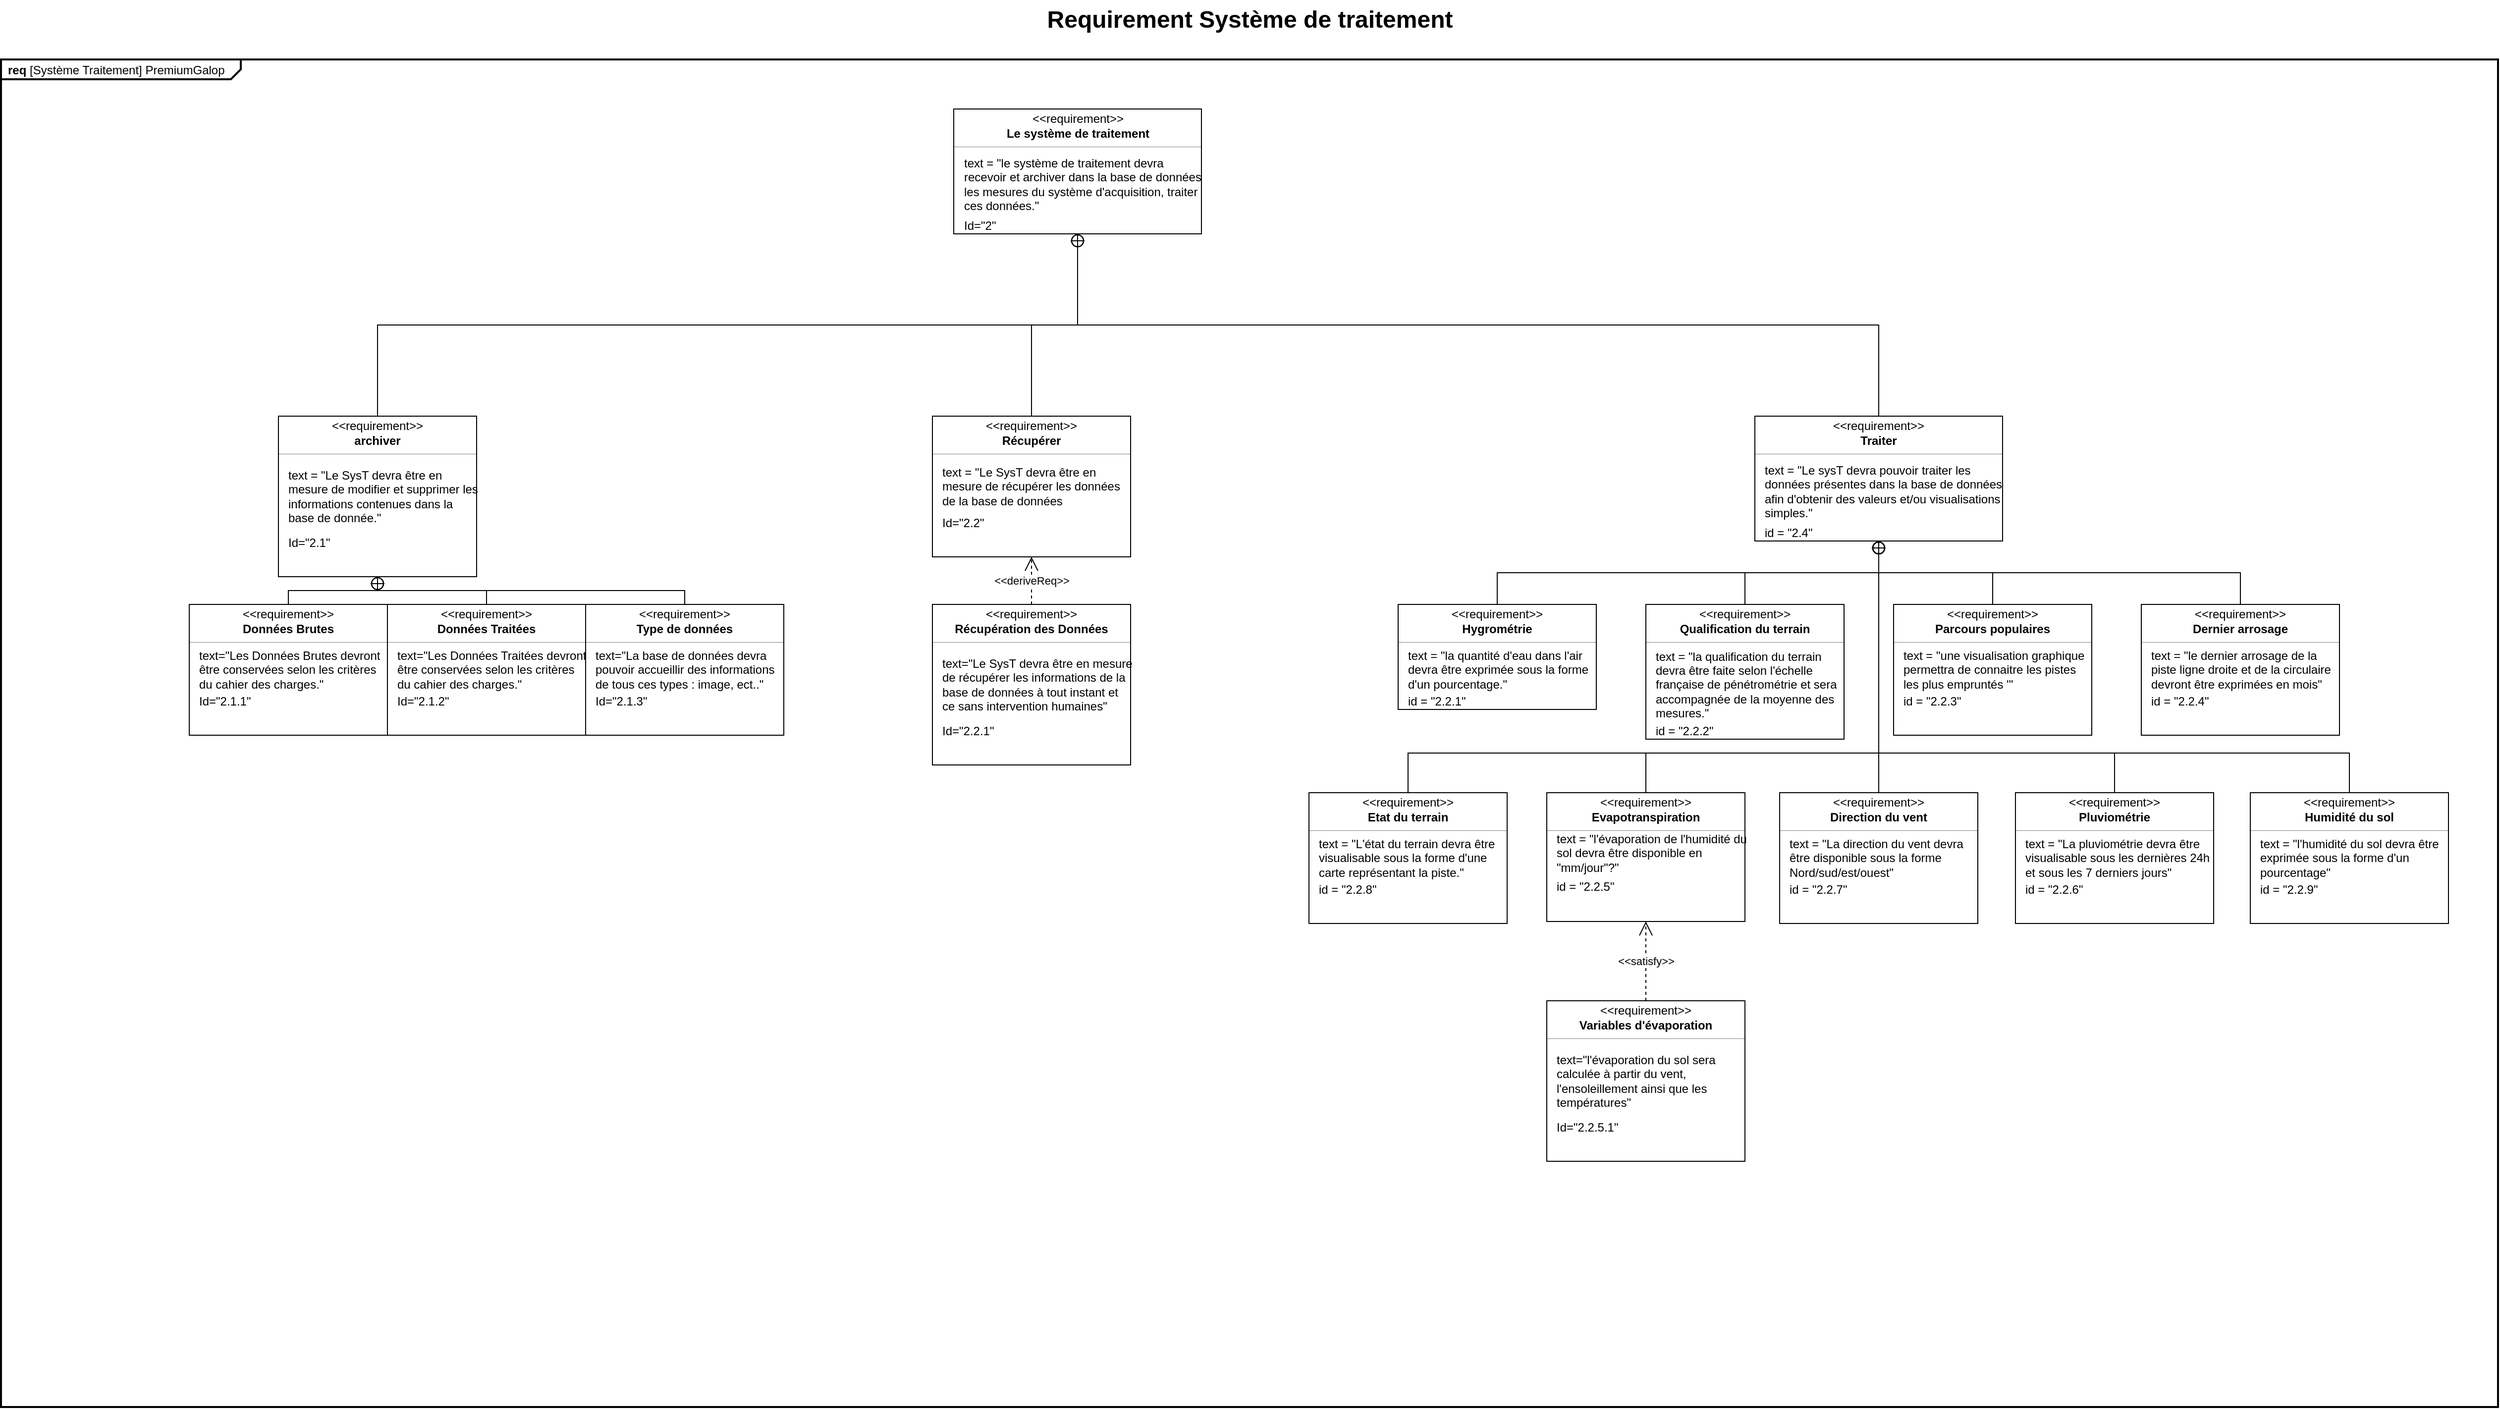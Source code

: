 <mxfile version="26.0.10">
  <diagram name="Page-1" id="929967ad-93f9-6ef4-fab6-5d389245f69c">
    <mxGraphModel dx="4693.5" dy="1323" grid="1" gridSize="10" guides="1" tooltips="1" connect="1" arrows="1" fold="1" page="1" pageScale="1.5" pageWidth="1169" pageHeight="826" background="none" math="0" shadow="0">
      <root>
        <mxCell id="0" style=";html=1;" />
        <mxCell id="1" style=";html=1;" parent="0" />
        <mxCell id="1672d66443f91eb5-23" value="Requirement Système de traitement" style="text;strokeColor=none;fillColor=none;html=1;fontSize=24;fontStyle=1;verticalAlign=middle;align=center;" parent="1" vertex="1">
          <mxGeometry x="295" y="30" width="1510" height="40" as="geometry" />
        </mxCell>
        <mxCell id="8Gsik2gFyO7fR51Xn3zr-1" value="&lt;p style=&quot;margin:0px;margin-top:4px;margin-left:7px;text-align:left;&quot;&gt;&lt;b style=&quot;text-wrap-mode: wrap;&quot;&gt;req&lt;/b&gt;&lt;span style=&quot;text-wrap-mode: wrap;&quot;&gt;&amp;nbsp;[Système Traitement] PremiumGalop&lt;/span&gt;&lt;/p&gt;" style="html=1;shape=mxgraph.sysml.package;overflow=fill;labelX=242.36;strokeWidth=2;align=center;" parent="1" vertex="1">
          <mxGeometry x="-210" y="90" width="2520" height="1360" as="geometry" />
        </mxCell>
        <mxCell id="8Gsik2gFyO7fR51Xn3zr-5" value="" style="fontStyle=1;align=center;verticalAlign=middle;childLayout=stackLayout;horizontal=1;horizontalStack=0;resizeParent=1;resizeParentMax=0;resizeLast=0;marginBottom=0;" parent="1" vertex="1">
          <mxGeometry x="751.5" y="140" width="250" height="126" as="geometry" />
        </mxCell>
        <mxCell id="8Gsik2gFyO7fR51Xn3zr-6" value="&amp;lt;&amp;lt;requirement&amp;gt;&amp;gt;" style="html=1;align=center;spacing=0;verticalAlign=middle;strokeColor=none;fillColor=none;whiteSpace=wrap;spacingTop=3;" parent="8Gsik2gFyO7fR51Xn3zr-5" vertex="1">
          <mxGeometry width="250" height="16" as="geometry" />
        </mxCell>
        <mxCell id="8Gsik2gFyO7fR51Xn3zr-7" value="Le système de traitement" style="html=1;align=center;spacing=0;verticalAlign=middle;strokeColor=none;fillColor=none;whiteSpace=wrap;fontStyle=1" parent="8Gsik2gFyO7fR51Xn3zr-5" vertex="1">
          <mxGeometry y="16" width="250" height="18" as="geometry" />
        </mxCell>
        <mxCell id="8Gsik2gFyO7fR51Xn3zr-8" value="" style="line;strokeWidth=0.25;fillColor=none;align=left;verticalAlign=middle;spacingTop=-1;spacingLeft=3;spacingRight=3;rotatable=0;labelPosition=right;points=[];portConstraint=eastwest;" parent="8Gsik2gFyO7fR51Xn3zr-5" vertex="1">
          <mxGeometry y="34" width="250" height="8" as="geometry" />
        </mxCell>
        <mxCell id="8Gsik2gFyO7fR51Xn3zr-9" value="&lt;span style=&quot;text-align: justify;&quot;&gt;text = &quot;le système de traitement devra recevoir et archiver dans la base de données les mesures du système d&#39;acquisition, traiter ces données.&quot;&lt;/span&gt;" style="html=1;align=left;spacing=0;verticalAlign=middle;strokeColor=none;fillColor=none;whiteSpace=wrap;spacingLeft=10;" parent="8Gsik2gFyO7fR51Xn3zr-5" vertex="1">
          <mxGeometry y="42" width="250" height="68" as="geometry" />
        </mxCell>
        <mxCell id="8Gsik2gFyO7fR51Xn3zr-10" value="Id=&quot;2&quot;" style="html=1;align=left;spacing=0;verticalAlign=middle;strokeColor=none;fillColor=none;whiteSpace=wrap;spacingLeft=10;" parent="8Gsik2gFyO7fR51Xn3zr-5" vertex="1">
          <mxGeometry y="110" width="250" height="16" as="geometry" />
        </mxCell>
        <mxCell id="8Gsik2gFyO7fR51Xn3zr-12" value="" style="fontStyle=1;align=center;verticalAlign=middle;childLayout=stackLayout;horizontal=1;horizontalStack=0;resizeParent=1;resizeParentMax=0;resizeLast=0;marginBottom=0;" parent="1" vertex="1">
          <mxGeometry x="1560" y="450" width="250" height="126" as="geometry" />
        </mxCell>
        <mxCell id="8Gsik2gFyO7fR51Xn3zr-13" value="&amp;lt;&amp;lt;requirement&amp;gt;&amp;gt;" style="html=1;align=center;spacing=0;verticalAlign=middle;strokeColor=none;fillColor=none;whiteSpace=wrap;spacingTop=3;" parent="8Gsik2gFyO7fR51Xn3zr-12" vertex="1">
          <mxGeometry width="250" height="16" as="geometry" />
        </mxCell>
        <mxCell id="8Gsik2gFyO7fR51Xn3zr-14" value="Traiter" style="html=1;align=center;spacing=0;verticalAlign=middle;strokeColor=none;fillColor=none;whiteSpace=wrap;fontStyle=1" parent="8Gsik2gFyO7fR51Xn3zr-12" vertex="1">
          <mxGeometry y="16" width="250" height="18" as="geometry" />
        </mxCell>
        <mxCell id="8Gsik2gFyO7fR51Xn3zr-15" value="" style="line;strokeWidth=0.25;fillColor=none;align=left;verticalAlign=middle;spacingTop=-1;spacingLeft=3;spacingRight=3;rotatable=0;labelPosition=right;points=[];portConstraint=eastwest;" parent="8Gsik2gFyO7fR51Xn3zr-12" vertex="1">
          <mxGeometry y="34" width="250" height="8" as="geometry" />
        </mxCell>
        <mxCell id="8Gsik2gFyO7fR51Xn3zr-16" value="&lt;span style=&quot;text-align: justify;&quot;&gt;text = &quot;Le sysT devra pouvoir traiter les données présentes dans la base de données afin d&#39;obtenir des valeurs et/ou visualisations simples.&quot;&lt;/span&gt;" style="html=1;align=left;spacing=0;verticalAlign=middle;strokeColor=none;fillColor=none;whiteSpace=wrap;spacingLeft=10;" parent="8Gsik2gFyO7fR51Xn3zr-12" vertex="1">
          <mxGeometry y="42" width="250" height="68" as="geometry" />
        </mxCell>
        <mxCell id="8Gsik2gFyO7fR51Xn3zr-17" value="id = &quot;2.4&quot;" style="html=1;align=left;spacing=0;verticalAlign=middle;strokeColor=none;fillColor=none;whiteSpace=wrap;spacingLeft=10;" parent="8Gsik2gFyO7fR51Xn3zr-12" vertex="1">
          <mxGeometry y="110" width="250" height="16" as="geometry" />
        </mxCell>
        <mxCell id="8Gsik2gFyO7fR51Xn3zr-24" value="" style="fontStyle=1;align=center;verticalAlign=middle;childLayout=stackLayout;horizontal=1;horizontalStack=0;resizeParent=1;resizeParentMax=0;resizeLast=0;marginBottom=0;" parent="1" vertex="1">
          <mxGeometry x="1200" y="640" width="200" height="106" as="geometry" />
        </mxCell>
        <mxCell id="8Gsik2gFyO7fR51Xn3zr-25" value="&amp;lt;&amp;lt;requirement&amp;gt;&amp;gt;" style="html=1;align=center;spacing=0;verticalAlign=middle;strokeColor=none;fillColor=none;whiteSpace=wrap;spacingTop=3;" parent="8Gsik2gFyO7fR51Xn3zr-24" vertex="1">
          <mxGeometry width="200" height="16" as="geometry" />
        </mxCell>
        <mxCell id="8Gsik2gFyO7fR51Xn3zr-26" value="Hygrométrie" style="html=1;align=center;spacing=0;verticalAlign=middle;strokeColor=none;fillColor=none;whiteSpace=wrap;fontStyle=1" parent="8Gsik2gFyO7fR51Xn3zr-24" vertex="1">
          <mxGeometry y="16" width="200" height="18" as="geometry" />
        </mxCell>
        <mxCell id="8Gsik2gFyO7fR51Xn3zr-27" value="" style="line;strokeWidth=0.25;fillColor=none;align=left;verticalAlign=middle;spacingTop=-1;spacingLeft=3;spacingRight=3;rotatable=0;labelPosition=right;points=[];portConstraint=eastwest;" parent="8Gsik2gFyO7fR51Xn3zr-24" vertex="1">
          <mxGeometry y="34" width="200" height="8" as="geometry" />
        </mxCell>
        <mxCell id="8Gsik2gFyO7fR51Xn3zr-28" value="&lt;span style=&quot;text-align: justify;&quot;&gt;text = &quot;la quantité d&#39;eau dans l&#39;air devra être exprimée sous la forme d&#39;un pourcentage.&quot;&lt;/span&gt;" style="html=1;align=left;spacing=0;verticalAlign=middle;strokeColor=none;fillColor=none;whiteSpace=wrap;spacingLeft=10;" parent="8Gsik2gFyO7fR51Xn3zr-24" vertex="1">
          <mxGeometry y="42" width="200" height="48" as="geometry" />
        </mxCell>
        <mxCell id="8Gsik2gFyO7fR51Xn3zr-29" value="id = &quot;2.2.1&quot;" style="html=1;align=left;spacing=0;verticalAlign=middle;strokeColor=none;fillColor=none;whiteSpace=wrap;spacingLeft=10;" parent="8Gsik2gFyO7fR51Xn3zr-24" vertex="1">
          <mxGeometry y="90" width="200" height="16" as="geometry" />
        </mxCell>
        <mxCell id="8Gsik2gFyO7fR51Xn3zr-31" value="" style="fontStyle=1;align=center;verticalAlign=middle;childLayout=stackLayout;horizontal=1;horizontalStack=0;resizeParent=1;resizeParentMax=0;resizeLast=0;marginBottom=0;" parent="1" vertex="1">
          <mxGeometry x="1450" y="640" width="200" height="136" as="geometry" />
        </mxCell>
        <mxCell id="8Gsik2gFyO7fR51Xn3zr-32" value="&amp;lt;&amp;lt;requirement&amp;gt;&amp;gt;" style="html=1;align=center;spacing=0;verticalAlign=middle;strokeColor=none;fillColor=none;whiteSpace=wrap;spacingTop=3;" parent="8Gsik2gFyO7fR51Xn3zr-31" vertex="1">
          <mxGeometry width="200" height="16" as="geometry" />
        </mxCell>
        <mxCell id="8Gsik2gFyO7fR51Xn3zr-33" value="Qualification du terrain" style="html=1;align=center;spacing=0;verticalAlign=middle;strokeColor=none;fillColor=none;whiteSpace=wrap;fontStyle=1" parent="8Gsik2gFyO7fR51Xn3zr-31" vertex="1">
          <mxGeometry y="16" width="200" height="18" as="geometry" />
        </mxCell>
        <mxCell id="8Gsik2gFyO7fR51Xn3zr-34" value="" style="line;strokeWidth=0.25;fillColor=none;align=left;verticalAlign=middle;spacingTop=-1;spacingLeft=3;spacingRight=3;rotatable=0;labelPosition=right;points=[];portConstraint=eastwest;" parent="8Gsik2gFyO7fR51Xn3zr-31" vertex="1">
          <mxGeometry y="34" width="200" height="8" as="geometry" />
        </mxCell>
        <mxCell id="8Gsik2gFyO7fR51Xn3zr-35" value="&lt;span style=&quot;color: light-dark(rgb(0, 0, 0), rgb(255, 255, 255)); text-align: justify; background-color: transparent;&quot;&gt;text = &quot;la qualification du terrain devra être f&lt;/span&gt;&lt;span style=&quot;color: light-dark(rgb(0, 0, 0), rgb(255, 255, 255)); text-align: justify; background-color: transparent;&quot;&gt;aite selon l&#39;échelle française de pénétrométrie et sera accompagnée de la moyenne des mesures.&quot;&lt;/span&gt;" style="html=1;align=left;spacing=0;verticalAlign=middle;strokeColor=none;fillColor=none;whiteSpace=wrap;spacingLeft=10;" parent="8Gsik2gFyO7fR51Xn3zr-31" vertex="1">
          <mxGeometry y="42" width="200" height="78" as="geometry" />
        </mxCell>
        <mxCell id="8Gsik2gFyO7fR51Xn3zr-36" value="id = &quot;2.2.2&quot;" style="html=1;align=left;spacing=0;verticalAlign=middle;strokeColor=none;fillColor=none;whiteSpace=wrap;spacingLeft=10;" parent="8Gsik2gFyO7fR51Xn3zr-31" vertex="1">
          <mxGeometry y="120" width="200" height="16" as="geometry" />
        </mxCell>
        <mxCell id="8Gsik2gFyO7fR51Xn3zr-38" value="" style="fontStyle=1;align=center;verticalAlign=middle;childLayout=stackLayout;horizontal=1;horizontalStack=0;resizeParent=1;resizeParentMax=0;resizeLast=0;marginBottom=0;" parent="1" vertex="1">
          <mxGeometry x="1700" y="640" width="200" height="132" as="geometry" />
        </mxCell>
        <mxCell id="8Gsik2gFyO7fR51Xn3zr-39" value="&amp;lt;&amp;lt;requirement&amp;gt;&amp;gt;" style="html=1;align=center;spacing=0;verticalAlign=middle;strokeColor=none;fillColor=none;whiteSpace=wrap;spacingTop=3;" parent="8Gsik2gFyO7fR51Xn3zr-38" vertex="1">
          <mxGeometry width="200" height="16" as="geometry" />
        </mxCell>
        <mxCell id="8Gsik2gFyO7fR51Xn3zr-40" value="Parcours populaires" style="html=1;align=center;spacing=0;verticalAlign=middle;strokeColor=none;fillColor=none;whiteSpace=wrap;fontStyle=1" parent="8Gsik2gFyO7fR51Xn3zr-38" vertex="1">
          <mxGeometry y="16" width="200" height="18" as="geometry" />
        </mxCell>
        <mxCell id="8Gsik2gFyO7fR51Xn3zr-41" value="" style="line;strokeWidth=0.25;fillColor=none;align=left;verticalAlign=middle;spacingTop=-1;spacingLeft=3;spacingRight=3;rotatable=0;labelPosition=right;points=[];portConstraint=eastwest;" parent="8Gsik2gFyO7fR51Xn3zr-38" vertex="1">
          <mxGeometry y="34" width="200" height="8" as="geometry" />
        </mxCell>
        <mxCell id="8Gsik2gFyO7fR51Xn3zr-42" value="&lt;span style=&quot;text-align: justify;&quot;&gt;text = &quot;une visualisation graphique permettra de connaitre les pistes les plus empruntés &#39;&quot;&lt;/span&gt;" style="html=1;align=left;spacing=0;verticalAlign=middle;strokeColor=none;fillColor=none;whiteSpace=wrap;spacingLeft=10;" parent="8Gsik2gFyO7fR51Xn3zr-38" vertex="1">
          <mxGeometry y="42" width="200" height="48" as="geometry" />
        </mxCell>
        <mxCell id="8Gsik2gFyO7fR51Xn3zr-43" value="id = &quot;2.2.3&quot;" style="html=1;align=left;spacing=0;verticalAlign=middle;strokeColor=none;fillColor=none;whiteSpace=wrap;spacingLeft=10;" parent="8Gsik2gFyO7fR51Xn3zr-38" vertex="1">
          <mxGeometry y="90" width="200" height="16" as="geometry" />
        </mxCell>
        <mxCell id="8Gsik2gFyO7fR51Xn3zr-44" value="" style="html=1;align=center;spacing=0;verticalAlign=middle;strokeColor=none;fillColor=none;whiteSpace=wrap;" parent="8Gsik2gFyO7fR51Xn3zr-38" vertex="1">
          <mxGeometry y="106" width="200" height="26" as="geometry" />
        </mxCell>
        <mxCell id="8Gsik2gFyO7fR51Xn3zr-46" value="" style="fontStyle=1;align=center;verticalAlign=middle;childLayout=stackLayout;horizontal=1;horizontalStack=0;resizeParent=1;resizeParentMax=0;resizeLast=0;marginBottom=0;" parent="1" vertex="1">
          <mxGeometry x="2060" y="830" width="200" height="132" as="geometry" />
        </mxCell>
        <mxCell id="8Gsik2gFyO7fR51Xn3zr-47" value="&amp;lt;&amp;lt;requirement&amp;gt;&amp;gt;" style="html=1;align=center;spacing=0;verticalAlign=middle;strokeColor=none;fillColor=none;whiteSpace=wrap;spacingTop=3;" parent="8Gsik2gFyO7fR51Xn3zr-46" vertex="1">
          <mxGeometry width="200" height="16" as="geometry" />
        </mxCell>
        <mxCell id="8Gsik2gFyO7fR51Xn3zr-48" value="Humidité du sol" style="html=1;align=center;spacing=0;verticalAlign=middle;strokeColor=none;fillColor=none;whiteSpace=wrap;fontStyle=1" parent="8Gsik2gFyO7fR51Xn3zr-46" vertex="1">
          <mxGeometry y="16" width="200" height="18" as="geometry" />
        </mxCell>
        <mxCell id="8Gsik2gFyO7fR51Xn3zr-49" value="" style="line;strokeWidth=0.25;fillColor=none;align=left;verticalAlign=middle;spacingTop=-1;spacingLeft=3;spacingRight=3;rotatable=0;labelPosition=right;points=[];portConstraint=eastwest;" parent="8Gsik2gFyO7fR51Xn3zr-46" vertex="1">
          <mxGeometry y="34" width="200" height="8" as="geometry" />
        </mxCell>
        <mxCell id="8Gsik2gFyO7fR51Xn3zr-50" value="&lt;span style=&quot;text-align: justify;&quot;&gt;text = &quot;l&#39;humidité du sol devra être exprimée sous la forme d&#39;un pourcentage&quot;&lt;/span&gt;" style="html=1;align=left;spacing=0;verticalAlign=middle;strokeColor=none;fillColor=none;whiteSpace=wrap;spacingLeft=10;" parent="8Gsik2gFyO7fR51Xn3zr-46" vertex="1">
          <mxGeometry y="42" width="200" height="48" as="geometry" />
        </mxCell>
        <mxCell id="8Gsik2gFyO7fR51Xn3zr-51" value="id = &quot;2.2.9&quot;" style="html=1;align=left;spacing=0;verticalAlign=middle;strokeColor=none;fillColor=none;whiteSpace=wrap;spacingLeft=10;" parent="8Gsik2gFyO7fR51Xn3zr-46" vertex="1">
          <mxGeometry y="90" width="200" height="16" as="geometry" />
        </mxCell>
        <mxCell id="8Gsik2gFyO7fR51Xn3zr-52" value="" style="html=1;align=center;spacing=0;verticalAlign=middle;strokeColor=none;fillColor=none;whiteSpace=wrap;" parent="8Gsik2gFyO7fR51Xn3zr-46" vertex="1">
          <mxGeometry y="106" width="200" height="26" as="geometry" />
        </mxCell>
        <mxCell id="8Gsik2gFyO7fR51Xn3zr-53" value="" style="fontStyle=1;align=center;verticalAlign=middle;childLayout=stackLayout;horizontal=1;horizontalStack=0;resizeParent=1;resizeParentMax=0;resizeLast=0;marginBottom=0;" parent="1" vertex="1">
          <mxGeometry x="1110" y="830" width="200" height="132" as="geometry" />
        </mxCell>
        <mxCell id="8Gsik2gFyO7fR51Xn3zr-54" value="&amp;lt;&amp;lt;requirement&amp;gt;&amp;gt;" style="html=1;align=center;spacing=0;verticalAlign=middle;strokeColor=none;fillColor=none;whiteSpace=wrap;spacingTop=3;" parent="8Gsik2gFyO7fR51Xn3zr-53" vertex="1">
          <mxGeometry width="200" height="16" as="geometry" />
        </mxCell>
        <mxCell id="8Gsik2gFyO7fR51Xn3zr-55" value="Etat du terrain" style="html=1;align=center;spacing=0;verticalAlign=middle;strokeColor=none;fillColor=none;whiteSpace=wrap;fontStyle=1" parent="8Gsik2gFyO7fR51Xn3zr-53" vertex="1">
          <mxGeometry y="16" width="200" height="18" as="geometry" />
        </mxCell>
        <mxCell id="8Gsik2gFyO7fR51Xn3zr-56" value="" style="line;strokeWidth=0.25;fillColor=none;align=left;verticalAlign=middle;spacingTop=-1;spacingLeft=3;spacingRight=3;rotatable=0;labelPosition=right;points=[];portConstraint=eastwest;" parent="8Gsik2gFyO7fR51Xn3zr-53" vertex="1">
          <mxGeometry y="34" width="200" height="8" as="geometry" />
        </mxCell>
        <mxCell id="8Gsik2gFyO7fR51Xn3zr-57" value="&lt;span style=&quot;text-align: justify;&quot;&gt;text = &quot;L&#39;état du terrain devra être visualisable sous la forme d&#39;une carte représentant la piste.&quot;&lt;/span&gt;" style="html=1;align=left;spacing=0;verticalAlign=middle;strokeColor=none;fillColor=none;whiteSpace=wrap;spacingLeft=10;" parent="8Gsik2gFyO7fR51Xn3zr-53" vertex="1">
          <mxGeometry y="42" width="200" height="48" as="geometry" />
        </mxCell>
        <mxCell id="8Gsik2gFyO7fR51Xn3zr-58" value="id = &quot;2.2.8&quot;" style="html=1;align=left;spacing=0;verticalAlign=middle;strokeColor=none;fillColor=none;whiteSpace=wrap;spacingLeft=10;" parent="8Gsik2gFyO7fR51Xn3zr-53" vertex="1">
          <mxGeometry y="90" width="200" height="16" as="geometry" />
        </mxCell>
        <mxCell id="8Gsik2gFyO7fR51Xn3zr-59" value="" style="html=1;align=center;spacing=0;verticalAlign=middle;strokeColor=none;fillColor=none;whiteSpace=wrap;" parent="8Gsik2gFyO7fR51Xn3zr-53" vertex="1">
          <mxGeometry y="106" width="200" height="26" as="geometry" />
        </mxCell>
        <mxCell id="8Gsik2gFyO7fR51Xn3zr-60" value="" style="fontStyle=1;align=center;verticalAlign=middle;childLayout=stackLayout;horizontal=1;horizontalStack=0;resizeParent=1;resizeParentMax=0;resizeLast=0;marginBottom=0;" parent="1" vertex="1">
          <mxGeometry x="1585" y="830" width="200" height="132" as="geometry" />
        </mxCell>
        <mxCell id="8Gsik2gFyO7fR51Xn3zr-61" value="&amp;lt;&amp;lt;requirement&amp;gt;&amp;gt;" style="html=1;align=center;spacing=0;verticalAlign=middle;strokeColor=none;fillColor=none;whiteSpace=wrap;spacingTop=3;" parent="8Gsik2gFyO7fR51Xn3zr-60" vertex="1">
          <mxGeometry width="200" height="16" as="geometry" />
        </mxCell>
        <mxCell id="8Gsik2gFyO7fR51Xn3zr-62" value="Direction du vent" style="html=1;align=center;spacing=0;verticalAlign=middle;strokeColor=none;fillColor=none;whiteSpace=wrap;fontStyle=1" parent="8Gsik2gFyO7fR51Xn3zr-60" vertex="1">
          <mxGeometry y="16" width="200" height="18" as="geometry" />
        </mxCell>
        <mxCell id="8Gsik2gFyO7fR51Xn3zr-63" value="" style="line;strokeWidth=0.25;fillColor=none;align=left;verticalAlign=middle;spacingTop=-1;spacingLeft=3;spacingRight=3;rotatable=0;labelPosition=right;points=[];portConstraint=eastwest;" parent="8Gsik2gFyO7fR51Xn3zr-60" vertex="1">
          <mxGeometry y="34" width="200" height="8" as="geometry" />
        </mxCell>
        <mxCell id="8Gsik2gFyO7fR51Xn3zr-64" value="&lt;span style=&quot;text-align: justify;&quot;&gt;text = &quot;La direction du vent devra être disponible sous la forme Nord/sud/est/ouest&quot;&lt;/span&gt;" style="html=1;align=left;spacing=0;verticalAlign=middle;strokeColor=none;fillColor=none;whiteSpace=wrap;spacingLeft=10;" parent="8Gsik2gFyO7fR51Xn3zr-60" vertex="1">
          <mxGeometry y="42" width="200" height="48" as="geometry" />
        </mxCell>
        <mxCell id="8Gsik2gFyO7fR51Xn3zr-65" value="id = &quot;2.2.7&quot;" style="html=1;align=left;spacing=0;verticalAlign=middle;strokeColor=none;fillColor=none;whiteSpace=wrap;spacingLeft=10;" parent="8Gsik2gFyO7fR51Xn3zr-60" vertex="1">
          <mxGeometry y="90" width="200" height="16" as="geometry" />
        </mxCell>
        <mxCell id="8Gsik2gFyO7fR51Xn3zr-66" value="" style="html=1;align=center;spacing=0;verticalAlign=middle;strokeColor=none;fillColor=none;whiteSpace=wrap;" parent="8Gsik2gFyO7fR51Xn3zr-60" vertex="1">
          <mxGeometry y="106" width="200" height="26" as="geometry" />
        </mxCell>
        <mxCell id="8Gsik2gFyO7fR51Xn3zr-67" value="" style="fontStyle=1;align=center;verticalAlign=middle;childLayout=stackLayout;horizontal=1;horizontalStack=0;resizeParent=1;resizeParentMax=0;resizeLast=0;marginBottom=0;" parent="1" vertex="1">
          <mxGeometry x="1950" y="640" width="200" height="132" as="geometry" />
        </mxCell>
        <mxCell id="8Gsik2gFyO7fR51Xn3zr-68" value="&amp;lt;&amp;lt;requirement&amp;gt;&amp;gt;" style="html=1;align=center;spacing=0;verticalAlign=middle;strokeColor=none;fillColor=none;whiteSpace=wrap;spacingTop=3;" parent="8Gsik2gFyO7fR51Xn3zr-67" vertex="1">
          <mxGeometry width="200" height="16" as="geometry" />
        </mxCell>
        <mxCell id="8Gsik2gFyO7fR51Xn3zr-69" value="Dernier arrosage" style="html=1;align=center;spacing=0;verticalAlign=middle;strokeColor=none;fillColor=none;whiteSpace=wrap;fontStyle=1" parent="8Gsik2gFyO7fR51Xn3zr-67" vertex="1">
          <mxGeometry y="16" width="200" height="18" as="geometry" />
        </mxCell>
        <mxCell id="8Gsik2gFyO7fR51Xn3zr-70" value="" style="line;strokeWidth=0.25;fillColor=none;align=left;verticalAlign=middle;spacingTop=-1;spacingLeft=3;spacingRight=3;rotatable=0;labelPosition=right;points=[];portConstraint=eastwest;" parent="8Gsik2gFyO7fR51Xn3zr-67" vertex="1">
          <mxGeometry y="34" width="200" height="8" as="geometry" />
        </mxCell>
        <mxCell id="8Gsik2gFyO7fR51Xn3zr-71" value="&lt;span style=&quot;text-align: justify;&quot;&gt;text = &quot;le dernier arrosage de la piste ligne droite et de la circulaire devront être exprimées en mois&quot;&lt;/span&gt;" style="html=1;align=left;spacing=0;verticalAlign=middle;strokeColor=none;fillColor=none;whiteSpace=wrap;spacingLeft=10;" parent="8Gsik2gFyO7fR51Xn3zr-67" vertex="1">
          <mxGeometry y="42" width="200" height="48" as="geometry" />
        </mxCell>
        <mxCell id="8Gsik2gFyO7fR51Xn3zr-72" value="id = &quot;2.2.4&quot;" style="html=1;align=left;spacing=0;verticalAlign=middle;strokeColor=none;fillColor=none;whiteSpace=wrap;spacingLeft=10;" parent="8Gsik2gFyO7fR51Xn3zr-67" vertex="1">
          <mxGeometry y="90" width="200" height="16" as="geometry" />
        </mxCell>
        <mxCell id="8Gsik2gFyO7fR51Xn3zr-73" value="" style="html=1;align=center;spacing=0;verticalAlign=middle;strokeColor=none;fillColor=none;whiteSpace=wrap;" parent="8Gsik2gFyO7fR51Xn3zr-67" vertex="1">
          <mxGeometry y="106" width="200" height="26" as="geometry" />
        </mxCell>
        <mxCell id="8Gsik2gFyO7fR51Xn3zr-74" value="" style="fontStyle=1;align=center;verticalAlign=middle;childLayout=stackLayout;horizontal=1;horizontalStack=0;resizeParent=1;resizeParentMax=0;resizeLast=0;marginBottom=0;" parent="1" vertex="1">
          <mxGeometry x="1350" y="830" width="200" height="130" as="geometry" />
        </mxCell>
        <mxCell id="8Gsik2gFyO7fR51Xn3zr-75" value="&amp;lt;&amp;lt;requirement&amp;gt;&amp;gt;" style="html=1;align=center;spacing=0;verticalAlign=middle;strokeColor=none;fillColor=none;whiteSpace=wrap;spacingTop=3;" parent="8Gsik2gFyO7fR51Xn3zr-74" vertex="1">
          <mxGeometry width="200" height="16" as="geometry" />
        </mxCell>
        <mxCell id="8Gsik2gFyO7fR51Xn3zr-76" value="Evapotranspiration" style="html=1;align=center;spacing=0;verticalAlign=middle;strokeColor=none;fillColor=none;whiteSpace=wrap;fontStyle=1" parent="8Gsik2gFyO7fR51Xn3zr-74" vertex="1">
          <mxGeometry y="16" width="200" height="18" as="geometry" />
        </mxCell>
        <mxCell id="8Gsik2gFyO7fR51Xn3zr-77" value="" style="line;strokeWidth=0.25;fillColor=none;align=left;verticalAlign=middle;spacingTop=-1;spacingLeft=3;spacingRight=3;rotatable=0;labelPosition=right;points=[];portConstraint=eastwest;" parent="8Gsik2gFyO7fR51Xn3zr-74" vertex="1">
          <mxGeometry y="34" width="200" height="8" as="geometry" />
        </mxCell>
        <mxCell id="8Gsik2gFyO7fR51Xn3zr-78" value="&lt;span style=&quot;text-align: justify;&quot;&gt;text = &quot;l&#39;évaporation de l&#39;humidité du sol devra être disponible en &quot;mm/jour&quot;?&quot;&lt;/span&gt;" style="html=1;align=left;spacing=0;verticalAlign=middle;strokeColor=none;fillColor=none;whiteSpace=wrap;spacingLeft=10;" parent="8Gsik2gFyO7fR51Xn3zr-74" vertex="1">
          <mxGeometry y="42" width="200" height="38" as="geometry" />
        </mxCell>
        <mxCell id="8Gsik2gFyO7fR51Xn3zr-79" value="id = &quot;2.2.5&quot;" style="html=1;align=left;spacing=0;verticalAlign=middle;strokeColor=none;fillColor=none;whiteSpace=wrap;spacingLeft=10;" parent="8Gsik2gFyO7fR51Xn3zr-74" vertex="1">
          <mxGeometry y="80" width="200" height="30" as="geometry" />
        </mxCell>
        <mxCell id="8Gsik2gFyO7fR51Xn3zr-80" value="" style="html=1;align=center;spacing=0;verticalAlign=middle;strokeColor=none;fillColor=none;whiteSpace=wrap;" parent="8Gsik2gFyO7fR51Xn3zr-74" vertex="1">
          <mxGeometry y="110" width="200" height="20" as="geometry" />
        </mxCell>
        <mxCell id="8Gsik2gFyO7fR51Xn3zr-81" value="" style="fontStyle=1;align=center;verticalAlign=middle;childLayout=stackLayout;horizontal=1;horizontalStack=0;resizeParent=1;resizeParentMax=0;resizeLast=0;marginBottom=0;" parent="1" vertex="1">
          <mxGeometry x="1823" y="830" width="200" height="132" as="geometry" />
        </mxCell>
        <mxCell id="8Gsik2gFyO7fR51Xn3zr-82" value="&amp;lt;&amp;lt;requirement&amp;gt;&amp;gt;" style="html=1;align=center;spacing=0;verticalAlign=middle;strokeColor=none;fillColor=none;whiteSpace=wrap;spacingTop=3;" parent="8Gsik2gFyO7fR51Xn3zr-81" vertex="1">
          <mxGeometry width="200" height="16" as="geometry" />
        </mxCell>
        <mxCell id="8Gsik2gFyO7fR51Xn3zr-83" value="Pluviométrie" style="html=1;align=center;spacing=0;verticalAlign=middle;strokeColor=none;fillColor=none;whiteSpace=wrap;fontStyle=1" parent="8Gsik2gFyO7fR51Xn3zr-81" vertex="1">
          <mxGeometry y="16" width="200" height="18" as="geometry" />
        </mxCell>
        <mxCell id="8Gsik2gFyO7fR51Xn3zr-84" value="" style="line;strokeWidth=0.25;fillColor=none;align=left;verticalAlign=middle;spacingTop=-1;spacingLeft=3;spacingRight=3;rotatable=0;labelPosition=right;points=[];portConstraint=eastwest;" parent="8Gsik2gFyO7fR51Xn3zr-81" vertex="1">
          <mxGeometry y="34" width="200" height="8" as="geometry" />
        </mxCell>
        <mxCell id="8Gsik2gFyO7fR51Xn3zr-85" value="&lt;span style=&quot;text-align: justify;&quot;&gt;text = &quot;La pluviométrie devra être visualisable sous les dernières 24h et sous les 7 derniers jours&quot;&lt;/span&gt;" style="html=1;align=left;spacing=0;verticalAlign=middle;strokeColor=none;fillColor=none;whiteSpace=wrap;spacingLeft=10;" parent="8Gsik2gFyO7fR51Xn3zr-81" vertex="1">
          <mxGeometry y="42" width="200" height="48" as="geometry" />
        </mxCell>
        <mxCell id="8Gsik2gFyO7fR51Xn3zr-86" value="id = &quot;2.2.6&quot;" style="html=1;align=left;spacing=0;verticalAlign=middle;strokeColor=none;fillColor=none;whiteSpace=wrap;spacingLeft=10;" parent="8Gsik2gFyO7fR51Xn3zr-81" vertex="1">
          <mxGeometry y="90" width="200" height="16" as="geometry" />
        </mxCell>
        <mxCell id="8Gsik2gFyO7fR51Xn3zr-87" value="" style="html=1;align=center;spacing=0;verticalAlign=middle;strokeColor=none;fillColor=none;whiteSpace=wrap;" parent="8Gsik2gFyO7fR51Xn3zr-81" vertex="1">
          <mxGeometry y="106" width="200" height="26" as="geometry" />
        </mxCell>
        <mxCell id="8Gsik2gFyO7fR51Xn3zr-90" value="" style="fontStyle=1;align=center;verticalAlign=middle;childLayout=stackLayout;horizontal=1;horizontalStack=0;resizeParent=1;resizeParentMax=0;resizeLast=0;marginBottom=0;" parent="1" vertex="1">
          <mxGeometry x="70" y="450" width="200" height="162" as="geometry" />
        </mxCell>
        <mxCell id="8Gsik2gFyO7fR51Xn3zr-91" value="&amp;lt;&amp;lt;requirement&amp;gt;&amp;gt;" style="html=1;align=center;spacing=0;verticalAlign=middle;strokeColor=none;fillColor=none;whiteSpace=wrap;spacingTop=3;" parent="8Gsik2gFyO7fR51Xn3zr-90" vertex="1">
          <mxGeometry width="200" height="16" as="geometry" />
        </mxCell>
        <mxCell id="8Gsik2gFyO7fR51Xn3zr-92" value="archiver" style="html=1;align=center;spacing=0;verticalAlign=middle;strokeColor=none;fillColor=none;whiteSpace=wrap;fontStyle=1" parent="8Gsik2gFyO7fR51Xn3zr-90" vertex="1">
          <mxGeometry y="16" width="200" height="18" as="geometry" />
        </mxCell>
        <mxCell id="8Gsik2gFyO7fR51Xn3zr-93" value="" style="line;strokeWidth=0.25;fillColor=none;align=left;verticalAlign=middle;spacingTop=-1;spacingLeft=3;spacingRight=3;rotatable=0;labelPosition=right;points=[];portConstraint=eastwest;" parent="8Gsik2gFyO7fR51Xn3zr-90" vertex="1">
          <mxGeometry y="34" width="200" height="8" as="geometry" />
        </mxCell>
        <mxCell id="8Gsik2gFyO7fR51Xn3zr-94" value="&lt;span style=&quot;text-align: justify;&quot;&gt;text = &quot;Le SysT devra être en mesure de modifier et supprimer les informations contenues dans la base de donnée.&quot;&lt;/span&gt;" style="html=1;align=left;spacing=0;verticalAlign=middle;strokeColor=none;fillColor=none;whiteSpace=wrap;spacingLeft=10;" parent="8Gsik2gFyO7fR51Xn3zr-90" vertex="1">
          <mxGeometry y="42" width="200" height="78" as="geometry" />
        </mxCell>
        <mxCell id="8Gsik2gFyO7fR51Xn3zr-95" value="Id=&quot;2.1&quot;" style="html=1;align=left;spacing=0;verticalAlign=middle;strokeColor=none;fillColor=none;whiteSpace=wrap;spacingLeft=10;" parent="8Gsik2gFyO7fR51Xn3zr-90" vertex="1">
          <mxGeometry y="120" width="200" height="16" as="geometry" />
        </mxCell>
        <mxCell id="8Gsik2gFyO7fR51Xn3zr-96" value="" style="html=1;align=center;spacing=0;verticalAlign=middle;strokeColor=none;fillColor=none;whiteSpace=wrap;" parent="8Gsik2gFyO7fR51Xn3zr-90" vertex="1">
          <mxGeometry y="136" width="200" height="26" as="geometry" />
        </mxCell>
        <mxCell id="8Gsik2gFyO7fR51Xn3zr-104" value="" style="fontStyle=1;align=center;verticalAlign=middle;childLayout=stackLayout;horizontal=1;horizontalStack=0;resizeParent=1;resizeParentMax=0;resizeLast=0;marginBottom=0;" parent="1" vertex="1">
          <mxGeometry x="730" y="450" width="200" height="142" as="geometry" />
        </mxCell>
        <mxCell id="8Gsik2gFyO7fR51Xn3zr-105" value="&amp;lt;&amp;lt;requirement&amp;gt;&amp;gt;" style="html=1;align=center;spacing=0;verticalAlign=middle;strokeColor=none;fillColor=none;whiteSpace=wrap;spacingTop=3;" parent="8Gsik2gFyO7fR51Xn3zr-104" vertex="1">
          <mxGeometry width="200" height="16" as="geometry" />
        </mxCell>
        <mxCell id="8Gsik2gFyO7fR51Xn3zr-106" value="Récupérer" style="html=1;align=center;spacing=0;verticalAlign=middle;strokeColor=none;fillColor=none;whiteSpace=wrap;fontStyle=1" parent="8Gsik2gFyO7fR51Xn3zr-104" vertex="1">
          <mxGeometry y="16" width="200" height="18" as="geometry" />
        </mxCell>
        <mxCell id="8Gsik2gFyO7fR51Xn3zr-107" value="" style="line;strokeWidth=0.25;fillColor=none;align=left;verticalAlign=middle;spacingTop=-1;spacingLeft=3;spacingRight=3;rotatable=0;labelPosition=right;points=[];portConstraint=eastwest;" parent="8Gsik2gFyO7fR51Xn3zr-104" vertex="1">
          <mxGeometry y="34" width="200" height="8" as="geometry" />
        </mxCell>
        <mxCell id="8Gsik2gFyO7fR51Xn3zr-108" value="&lt;span style=&quot;text-align: justify;&quot;&gt;text = &quot;Le SysT devra être en mesure de récupérer les données de la base de données&lt;/span&gt;" style="html=1;align=left;spacing=0;verticalAlign=middle;strokeColor=none;fillColor=none;whiteSpace=wrap;spacingLeft=10;" parent="8Gsik2gFyO7fR51Xn3zr-104" vertex="1">
          <mxGeometry y="42" width="200" height="58" as="geometry" />
        </mxCell>
        <mxCell id="8Gsik2gFyO7fR51Xn3zr-109" value="Id=&quot;2.2&quot;" style="html=1;align=left;spacing=0;verticalAlign=middle;strokeColor=none;fillColor=none;whiteSpace=wrap;spacingLeft=10;" parent="8Gsik2gFyO7fR51Xn3zr-104" vertex="1">
          <mxGeometry y="100" width="200" height="16" as="geometry" />
        </mxCell>
        <mxCell id="8Gsik2gFyO7fR51Xn3zr-110" value="" style="html=1;align=center;spacing=0;verticalAlign=middle;strokeColor=none;fillColor=none;whiteSpace=wrap;" parent="8Gsik2gFyO7fR51Xn3zr-104" vertex="1">
          <mxGeometry y="116" width="200" height="26" as="geometry" />
        </mxCell>
        <mxCell id="7C7tb2xBEg-E1_7drB_p-3" value="" style="fontStyle=1;align=center;verticalAlign=middle;childLayout=stackLayout;horizontal=1;horizontalStack=0;resizeParent=1;resizeParentMax=0;resizeLast=0;marginBottom=0;" parent="1" vertex="1">
          <mxGeometry x="-20" y="640" width="200" height="132" as="geometry" />
        </mxCell>
        <mxCell id="7C7tb2xBEg-E1_7drB_p-4" value="&amp;lt;&amp;lt;requirement&amp;gt;&amp;gt;" style="html=1;align=center;spacing=0;verticalAlign=middle;strokeColor=none;fillColor=none;whiteSpace=wrap;spacingTop=3;" parent="7C7tb2xBEg-E1_7drB_p-3" vertex="1">
          <mxGeometry width="200" height="16" as="geometry" />
        </mxCell>
        <mxCell id="7C7tb2xBEg-E1_7drB_p-5" value="Données Brutes" style="html=1;align=center;spacing=0;verticalAlign=middle;strokeColor=none;fillColor=none;whiteSpace=wrap;fontStyle=1" parent="7C7tb2xBEg-E1_7drB_p-3" vertex="1">
          <mxGeometry y="16" width="200" height="18" as="geometry" />
        </mxCell>
        <mxCell id="7C7tb2xBEg-E1_7drB_p-6" value="" style="line;strokeWidth=0.25;fillColor=none;align=left;verticalAlign=middle;spacingTop=-1;spacingLeft=3;spacingRight=3;rotatable=0;labelPosition=right;points=[];portConstraint=eastwest;" parent="7C7tb2xBEg-E1_7drB_p-3" vertex="1">
          <mxGeometry y="34" width="200" height="8" as="geometry" />
        </mxCell>
        <mxCell id="7C7tb2xBEg-E1_7drB_p-7" value="text=&quot;Les Données Brutes devront être conservées selon les critères du cahier des charges.&quot;" style="html=1;align=left;spacing=0;verticalAlign=middle;strokeColor=none;fillColor=none;whiteSpace=wrap;spacingLeft=10;" parent="7C7tb2xBEg-E1_7drB_p-3" vertex="1">
          <mxGeometry y="42" width="200" height="48" as="geometry" />
        </mxCell>
        <mxCell id="7C7tb2xBEg-E1_7drB_p-8" value="Id=&quot;2.1.1&quot;" style="html=1;align=left;spacing=0;verticalAlign=middle;strokeColor=none;fillColor=none;whiteSpace=wrap;spacingLeft=10;" parent="7C7tb2xBEg-E1_7drB_p-3" vertex="1">
          <mxGeometry y="90" width="200" height="16" as="geometry" />
        </mxCell>
        <mxCell id="7C7tb2xBEg-E1_7drB_p-9" value="" style="html=1;align=center;spacing=0;verticalAlign=middle;strokeColor=none;fillColor=none;whiteSpace=wrap;" parent="7C7tb2xBEg-E1_7drB_p-3" vertex="1">
          <mxGeometry y="106" width="200" height="26" as="geometry" />
        </mxCell>
        <mxCell id="7C7tb2xBEg-E1_7drB_p-11" value="" style="fontStyle=1;align=center;verticalAlign=middle;childLayout=stackLayout;horizontal=1;horizontalStack=0;resizeParent=1;resizeParentMax=0;resizeLast=0;marginBottom=0;" parent="1" vertex="1">
          <mxGeometry x="180" y="640" width="200" height="132" as="geometry" />
        </mxCell>
        <mxCell id="7C7tb2xBEg-E1_7drB_p-12" value="&amp;lt;&amp;lt;requirement&amp;gt;&amp;gt;" style="html=1;align=center;spacing=0;verticalAlign=middle;strokeColor=none;fillColor=none;whiteSpace=wrap;spacingTop=3;" parent="7C7tb2xBEg-E1_7drB_p-11" vertex="1">
          <mxGeometry width="200" height="16" as="geometry" />
        </mxCell>
        <mxCell id="7C7tb2xBEg-E1_7drB_p-13" value="Données Traitées" style="html=1;align=center;spacing=0;verticalAlign=middle;strokeColor=none;fillColor=none;whiteSpace=wrap;fontStyle=1" parent="7C7tb2xBEg-E1_7drB_p-11" vertex="1">
          <mxGeometry y="16" width="200" height="18" as="geometry" />
        </mxCell>
        <mxCell id="7C7tb2xBEg-E1_7drB_p-14" value="" style="line;strokeWidth=0.25;fillColor=none;align=left;verticalAlign=middle;spacingTop=-1;spacingLeft=3;spacingRight=3;rotatable=0;labelPosition=right;points=[];portConstraint=eastwest;" parent="7C7tb2xBEg-E1_7drB_p-11" vertex="1">
          <mxGeometry y="34" width="200" height="8" as="geometry" />
        </mxCell>
        <mxCell id="7C7tb2xBEg-E1_7drB_p-15" value="text=&quot;Les Données Traitées devront être conservées selon les critères du cahier des charges.&quot;" style="html=1;align=left;spacing=0;verticalAlign=middle;strokeColor=none;fillColor=none;whiteSpace=wrap;spacingLeft=10;" parent="7C7tb2xBEg-E1_7drB_p-11" vertex="1">
          <mxGeometry y="42" width="200" height="48" as="geometry" />
        </mxCell>
        <mxCell id="7C7tb2xBEg-E1_7drB_p-16" value="Id=&quot;2.1.2&quot;" style="html=1;align=left;spacing=0;verticalAlign=middle;strokeColor=none;fillColor=none;whiteSpace=wrap;spacingLeft=10;" parent="7C7tb2xBEg-E1_7drB_p-11" vertex="1">
          <mxGeometry y="90" width="200" height="16" as="geometry" />
        </mxCell>
        <mxCell id="7C7tb2xBEg-E1_7drB_p-17" value="" style="html=1;align=center;spacing=0;verticalAlign=middle;strokeColor=none;fillColor=none;whiteSpace=wrap;" parent="7C7tb2xBEg-E1_7drB_p-11" vertex="1">
          <mxGeometry y="106" width="200" height="26" as="geometry" />
        </mxCell>
        <mxCell id="7C7tb2xBEg-E1_7drB_p-18" value="" style="fontStyle=1;align=center;verticalAlign=middle;childLayout=stackLayout;horizontal=1;horizontalStack=0;resizeParent=1;resizeParentMax=0;resizeLast=0;marginBottom=0;" parent="1" vertex="1">
          <mxGeometry x="380" y="640" width="200" height="132" as="geometry" />
        </mxCell>
        <mxCell id="7C7tb2xBEg-E1_7drB_p-19" value="&amp;lt;&amp;lt;requirement&amp;gt;&amp;gt;" style="html=1;align=center;spacing=0;verticalAlign=middle;strokeColor=none;fillColor=none;whiteSpace=wrap;spacingTop=3;" parent="7C7tb2xBEg-E1_7drB_p-18" vertex="1">
          <mxGeometry width="200" height="16" as="geometry" />
        </mxCell>
        <mxCell id="7C7tb2xBEg-E1_7drB_p-20" value="Type de données" style="html=1;align=center;spacing=0;verticalAlign=middle;strokeColor=none;fillColor=none;whiteSpace=wrap;fontStyle=1" parent="7C7tb2xBEg-E1_7drB_p-18" vertex="1">
          <mxGeometry y="16" width="200" height="18" as="geometry" />
        </mxCell>
        <mxCell id="7C7tb2xBEg-E1_7drB_p-21" value="" style="line;strokeWidth=0.25;fillColor=none;align=left;verticalAlign=middle;spacingTop=-1;spacingLeft=3;spacingRight=3;rotatable=0;labelPosition=right;points=[];portConstraint=eastwest;" parent="7C7tb2xBEg-E1_7drB_p-18" vertex="1">
          <mxGeometry y="34" width="200" height="8" as="geometry" />
        </mxCell>
        <mxCell id="7C7tb2xBEg-E1_7drB_p-22" value="text=&quot;La base de données devra pouvoir accueillir des informations de tous ces types : image, ect..&quot;" style="html=1;align=left;spacing=0;verticalAlign=middle;strokeColor=none;fillColor=none;whiteSpace=wrap;spacingLeft=10;" parent="7C7tb2xBEg-E1_7drB_p-18" vertex="1">
          <mxGeometry y="42" width="200" height="48" as="geometry" />
        </mxCell>
        <mxCell id="7C7tb2xBEg-E1_7drB_p-23" value="Id=&quot;2.1.3&quot;" style="html=1;align=left;spacing=0;verticalAlign=middle;strokeColor=none;fillColor=none;whiteSpace=wrap;spacingLeft=10;" parent="7C7tb2xBEg-E1_7drB_p-18" vertex="1">
          <mxGeometry y="90" width="200" height="16" as="geometry" />
        </mxCell>
        <mxCell id="7C7tb2xBEg-E1_7drB_p-24" value="" style="html=1;align=center;spacing=0;verticalAlign=middle;strokeColor=none;fillColor=none;whiteSpace=wrap;" parent="7C7tb2xBEg-E1_7drB_p-18" vertex="1">
          <mxGeometry y="106" width="200" height="26" as="geometry" />
        </mxCell>
        <mxCell id="7C7tb2xBEg-E1_7drB_p-25" value="" style="fontStyle=1;align=center;verticalAlign=middle;childLayout=stackLayout;horizontal=1;horizontalStack=0;resizeParent=1;resizeParentMax=0;resizeLast=0;marginBottom=0;" parent="1" vertex="1">
          <mxGeometry x="730" y="640" width="200" height="162" as="geometry" />
        </mxCell>
        <mxCell id="7C7tb2xBEg-E1_7drB_p-26" value="&amp;lt;&amp;lt;requirement&amp;gt;&amp;gt;" style="html=1;align=center;spacing=0;verticalAlign=middle;strokeColor=none;fillColor=none;whiteSpace=wrap;spacingTop=3;" parent="7C7tb2xBEg-E1_7drB_p-25" vertex="1">
          <mxGeometry width="200" height="16" as="geometry" />
        </mxCell>
        <mxCell id="7C7tb2xBEg-E1_7drB_p-27" value="Récupération des Données" style="html=1;align=center;spacing=0;verticalAlign=middle;strokeColor=none;fillColor=none;whiteSpace=wrap;fontStyle=1" parent="7C7tb2xBEg-E1_7drB_p-25" vertex="1">
          <mxGeometry y="16" width="200" height="18" as="geometry" />
        </mxCell>
        <mxCell id="7C7tb2xBEg-E1_7drB_p-28" value="" style="line;strokeWidth=0.25;fillColor=none;align=left;verticalAlign=middle;spacingTop=-1;spacingLeft=3;spacingRight=3;rotatable=0;labelPosition=right;points=[];portConstraint=eastwest;" parent="7C7tb2xBEg-E1_7drB_p-25" vertex="1">
          <mxGeometry y="34" width="200" height="8" as="geometry" />
        </mxCell>
        <mxCell id="7C7tb2xBEg-E1_7drB_p-29" value="text=&quot;Le SysT devra être en mesure de récupérer les informations de la base de données à tout instant et ce sans intervention humaines&quot;" style="html=1;align=left;spacing=0;verticalAlign=middle;strokeColor=none;fillColor=none;whiteSpace=wrap;spacingLeft=10;" parent="7C7tb2xBEg-E1_7drB_p-25" vertex="1">
          <mxGeometry y="42" width="200" height="78" as="geometry" />
        </mxCell>
        <mxCell id="7C7tb2xBEg-E1_7drB_p-30" value="Id=&quot;2.2.1&quot;" style="html=1;align=left;spacing=0;verticalAlign=middle;strokeColor=none;fillColor=none;whiteSpace=wrap;spacingLeft=10;" parent="7C7tb2xBEg-E1_7drB_p-25" vertex="1">
          <mxGeometry y="120" width="200" height="16" as="geometry" />
        </mxCell>
        <mxCell id="7C7tb2xBEg-E1_7drB_p-31" value="" style="html=1;align=center;spacing=0;verticalAlign=middle;strokeColor=none;fillColor=none;whiteSpace=wrap;" parent="7C7tb2xBEg-E1_7drB_p-25" vertex="1">
          <mxGeometry y="136" width="200" height="26" as="geometry" />
        </mxCell>
        <mxCell id="7C7tb2xBEg-E1_7drB_p-119" value="" style="rounded=0;html=1;labelBackgroundColor=none;endArrow=none;edgeStyle=elbowEdgeStyle;elbow=vertical;startArrow=sysMLPackCont;startSize=12;exitX=0.5;exitY=1;exitDx=0;exitDy=0;entryX=0.5;entryY=0;entryDx=0;entryDy=0;" parent="1" source="8Gsik2gFyO7fR51Xn3zr-10" target="8Gsik2gFyO7fR51Xn3zr-13" edge="1">
          <mxGeometry relative="1" as="geometry">
            <mxPoint x="1130" y="600" as="targetPoint" />
          </mxGeometry>
        </mxCell>
        <mxCell id="7C7tb2xBEg-E1_7drB_p-120" value="" style="rounded=0;html=1;labelBackgroundColor=none;endArrow=none;edgeStyle=elbowEdgeStyle;elbow=vertical;startArrow=sysMLPackCont;startSize=12;exitX=0.5;exitY=1;exitDx=0;exitDy=0;entryX=0.5;entryY=0;entryDx=0;entryDy=0;" parent="1" source="8Gsik2gFyO7fR51Xn3zr-10" target="8Gsik2gFyO7fR51Xn3zr-91" edge="1">
          <mxGeometry relative="1" as="geometry">
            <mxPoint x="1110" y="970" as="sourcePoint" />
            <mxPoint x="1020" y="1030" as="targetPoint" />
          </mxGeometry>
        </mxCell>
        <mxCell id="7C7tb2xBEg-E1_7drB_p-121" value="" style="rounded=0;html=1;labelBackgroundColor=none;endArrow=none;edgeStyle=elbowEdgeStyle;elbow=vertical;startArrow=sysMLPackCont;startSize=12;entryX=0.5;entryY=0;entryDx=0;entryDy=0;exitX=0.5;exitY=1;exitDx=0;exitDy=0;" parent="1" source="8Gsik2gFyO7fR51Xn3zr-10" target="8Gsik2gFyO7fR51Xn3zr-105" edge="1">
          <mxGeometry relative="1" as="geometry">
            <mxPoint x="1120" y="980" as="sourcePoint" />
            <mxPoint x="1030" y="1040" as="targetPoint" />
          </mxGeometry>
        </mxCell>
        <mxCell id="7C7tb2xBEg-E1_7drB_p-122" value="" style="rounded=0;html=1;labelBackgroundColor=none;endArrow=none;edgeStyle=elbowEdgeStyle;elbow=vertical;startArrow=sysMLPackCont;startSize=12;exitX=0.5;exitY=1;exitDx=0;exitDy=0;entryX=0.5;entryY=0;entryDx=0;entryDy=0;" parent="1" source="8Gsik2gFyO7fR51Xn3zr-17" target="8Gsik2gFyO7fR51Xn3zr-25" edge="1">
          <mxGeometry relative="1" as="geometry">
            <mxPoint x="1130" y="990" as="sourcePoint" />
            <mxPoint x="1040" y="1050" as="targetPoint" />
          </mxGeometry>
        </mxCell>
        <mxCell id="7C7tb2xBEg-E1_7drB_p-124" value="" style="rounded=0;html=1;labelBackgroundColor=none;endArrow=none;edgeStyle=elbowEdgeStyle;elbow=vertical;startArrow=sysMLPackCont;startSize=12;exitX=0.5;exitY=1;exitDx=0;exitDy=0;entryX=0.5;entryY=0;entryDx=0;entryDy=0;" parent="1" source="8Gsik2gFyO7fR51Xn3zr-17" target="8Gsik2gFyO7fR51Xn3zr-32" edge="1">
          <mxGeometry relative="1" as="geometry">
            <mxPoint x="1695" y="586" as="sourcePoint" />
            <mxPoint x="1050" y="1060" as="targetPoint" />
          </mxGeometry>
        </mxCell>
        <mxCell id="7C7tb2xBEg-E1_7drB_p-125" value="" style="rounded=0;html=1;labelBackgroundColor=none;endArrow=none;edgeStyle=elbowEdgeStyle;elbow=vertical;startArrow=sysMLPackCont;startSize=12;exitX=0.5;exitY=1;exitDx=0;exitDy=0;entryX=0.5;entryY=0;entryDx=0;entryDy=0;" parent="1" source="8Gsik2gFyO7fR51Xn3zr-17" target="8Gsik2gFyO7fR51Xn3zr-39" edge="1">
          <mxGeometry relative="1" as="geometry">
            <mxPoint x="1705" y="596" as="sourcePoint" />
            <mxPoint x="1060" y="1070" as="targetPoint" />
          </mxGeometry>
        </mxCell>
        <mxCell id="7C7tb2xBEg-E1_7drB_p-127" value="" style="rounded=0;html=1;labelBackgroundColor=none;endArrow=none;edgeStyle=elbowEdgeStyle;elbow=vertical;startArrow=sysMLPackCont;startSize=12;exitX=0.5;exitY=1;exitDx=0;exitDy=0;entryX=0.5;entryY=0;entryDx=0;entryDy=0;" parent="1" source="8Gsik2gFyO7fR51Xn3zr-17" target="8Gsik2gFyO7fR51Xn3zr-68" edge="1">
          <mxGeometry relative="1" as="geometry">
            <mxPoint x="1715" y="606" as="sourcePoint" />
            <mxPoint x="1070" y="1080" as="targetPoint" />
          </mxGeometry>
        </mxCell>
        <mxCell id="7C7tb2xBEg-E1_7drB_p-128" value="" style="rounded=0;html=1;labelBackgroundColor=none;endArrow=none;edgeStyle=elbowEdgeStyle;elbow=vertical;startArrow=sysMLPackCont;startSize=12;exitX=0.5;exitY=1;exitDx=0;exitDy=0;entryX=0.5;entryY=0;entryDx=0;entryDy=0;" parent="1" source="8Gsik2gFyO7fR51Xn3zr-17" target="8Gsik2gFyO7fR51Xn3zr-54" edge="1">
          <mxGeometry relative="1" as="geometry">
            <mxPoint x="1725" y="616" as="sourcePoint" />
            <mxPoint x="1080" y="1090" as="targetPoint" />
            <Array as="points">
              <mxPoint x="1450" y="790" />
            </Array>
          </mxGeometry>
        </mxCell>
        <mxCell id="7C7tb2xBEg-E1_7drB_p-129" value="" style="rounded=0;html=1;labelBackgroundColor=none;endArrow=none;edgeStyle=elbowEdgeStyle;elbow=vertical;startArrow=sysMLPackCont;startSize=12;exitX=0.5;exitY=1;exitDx=0;exitDy=0;entryX=0.5;entryY=0;entryDx=0;entryDy=0;" parent="1" source="8Gsik2gFyO7fR51Xn3zr-17" target="8Gsik2gFyO7fR51Xn3zr-75" edge="1">
          <mxGeometry relative="1" as="geometry">
            <mxPoint x="1735" y="626" as="sourcePoint" />
            <mxPoint x="1090" y="1100" as="targetPoint" />
            <Array as="points">
              <mxPoint x="1550" y="790" />
            </Array>
          </mxGeometry>
        </mxCell>
        <mxCell id="7C7tb2xBEg-E1_7drB_p-130" value="" style="rounded=0;html=1;labelBackgroundColor=none;endArrow=none;edgeStyle=elbowEdgeStyle;elbow=vertical;startArrow=sysMLPackCont;startSize=12;exitX=0.5;exitY=1;exitDx=0;exitDy=0;entryX=0.5;entryY=0;entryDx=0;entryDy=0;" parent="1" source="8Gsik2gFyO7fR51Xn3zr-17" target="8Gsik2gFyO7fR51Xn3zr-61" edge="1">
          <mxGeometry relative="1" as="geometry">
            <mxPoint x="1745" y="636" as="sourcePoint" />
            <mxPoint x="1100" y="1110" as="targetPoint" />
            <Array as="points">
              <mxPoint x="1690" y="790" />
            </Array>
          </mxGeometry>
        </mxCell>
        <mxCell id="7C7tb2xBEg-E1_7drB_p-131" value="" style="rounded=0;html=1;labelBackgroundColor=none;endArrow=none;edgeStyle=elbowEdgeStyle;elbow=vertical;startArrow=sysMLPackCont;startSize=12;exitX=0.5;exitY=1;exitDx=0;exitDy=0;entryX=0.5;entryY=0;entryDx=0;entryDy=0;" parent="1" source="8Gsik2gFyO7fR51Xn3zr-17" target="8Gsik2gFyO7fR51Xn3zr-82" edge="1">
          <mxGeometry relative="1" as="geometry">
            <mxPoint x="1755" y="646" as="sourcePoint" />
            <mxPoint x="1110" y="1120" as="targetPoint" />
            <Array as="points">
              <mxPoint x="1800" y="790" />
            </Array>
          </mxGeometry>
        </mxCell>
        <mxCell id="7C7tb2xBEg-E1_7drB_p-132" value="" style="rounded=0;html=1;labelBackgroundColor=none;endArrow=none;edgeStyle=elbowEdgeStyle;elbow=vertical;startArrow=sysMLPackCont;startSize=12;exitX=0.5;exitY=1;exitDx=0;exitDy=0;entryX=0.5;entryY=0;entryDx=0;entryDy=0;" parent="1" source="8Gsik2gFyO7fR51Xn3zr-17" target="8Gsik2gFyO7fR51Xn3zr-47" edge="1">
          <mxGeometry relative="1" as="geometry">
            <mxPoint x="1765" y="656" as="sourcePoint" />
            <mxPoint x="1120" y="1130" as="targetPoint" />
            <Array as="points">
              <mxPoint x="1910" y="790" />
            </Array>
          </mxGeometry>
        </mxCell>
        <mxCell id="7C7tb2xBEg-E1_7drB_p-138" value="" style="fontStyle=1;align=center;verticalAlign=middle;childLayout=stackLayout;horizontal=1;horizontalStack=0;resizeParent=1;resizeParentMax=0;resizeLast=0;marginBottom=0;" parent="1" vertex="1">
          <mxGeometry x="1350" y="1040" width="200" height="162" as="geometry" />
        </mxCell>
        <mxCell id="7C7tb2xBEg-E1_7drB_p-139" value="&amp;lt;&amp;lt;requirement&amp;gt;&amp;gt;" style="html=1;align=center;spacing=0;verticalAlign=middle;strokeColor=none;fillColor=none;whiteSpace=wrap;spacingTop=3;" parent="7C7tb2xBEg-E1_7drB_p-138" vertex="1">
          <mxGeometry width="200" height="16" as="geometry" />
        </mxCell>
        <mxCell id="7C7tb2xBEg-E1_7drB_p-140" value="Variables d&#39;évaporation" style="html=1;align=center;spacing=0;verticalAlign=middle;strokeColor=none;fillColor=none;whiteSpace=wrap;fontStyle=1" parent="7C7tb2xBEg-E1_7drB_p-138" vertex="1">
          <mxGeometry y="16" width="200" height="18" as="geometry" />
        </mxCell>
        <mxCell id="7C7tb2xBEg-E1_7drB_p-141" value="" style="line;strokeWidth=0.25;fillColor=none;align=left;verticalAlign=middle;spacingTop=-1;spacingLeft=3;spacingRight=3;rotatable=0;labelPosition=right;points=[];portConstraint=eastwest;" parent="7C7tb2xBEg-E1_7drB_p-138" vertex="1">
          <mxGeometry y="34" width="200" height="8" as="geometry" />
        </mxCell>
        <mxCell id="7C7tb2xBEg-E1_7drB_p-142" value="text=&quot;l&#39;évaporation du sol sera calculée à partir du vent, l&#39;ensoleillement ainsi que les températures&quot;" style="html=1;align=left;spacing=0;verticalAlign=middle;strokeColor=none;fillColor=none;whiteSpace=wrap;spacingLeft=10;" parent="7C7tb2xBEg-E1_7drB_p-138" vertex="1">
          <mxGeometry y="42" width="200" height="78" as="geometry" />
        </mxCell>
        <mxCell id="7C7tb2xBEg-E1_7drB_p-143" value="Id=&quot;2.2.5.1&quot;" style="html=1;align=left;spacing=0;verticalAlign=middle;strokeColor=none;fillColor=none;whiteSpace=wrap;spacingLeft=10;" parent="7C7tb2xBEg-E1_7drB_p-138" vertex="1">
          <mxGeometry y="120" width="200" height="16" as="geometry" />
        </mxCell>
        <mxCell id="7C7tb2xBEg-E1_7drB_p-144" value="" style="html=1;align=center;spacing=0;verticalAlign=middle;strokeColor=none;fillColor=none;whiteSpace=wrap;" parent="7C7tb2xBEg-E1_7drB_p-138" vertex="1">
          <mxGeometry y="136" width="200" height="26" as="geometry" />
        </mxCell>
        <mxCell id="7C7tb2xBEg-E1_7drB_p-146" value="" style="rounded=0;html=1;labelBackgroundColor=none;endArrow=none;edgeStyle=elbowEdgeStyle;elbow=vertical;startArrow=sysMLPackCont;startSize=12;exitX=0.5;exitY=1;exitDx=0;exitDy=0;entryX=0.5;entryY=0;entryDx=0;entryDy=0;" parent="1" source="8Gsik2gFyO7fR51Xn3zr-96" target="7C7tb2xBEg-E1_7drB_p-4" edge="1">
          <mxGeometry relative="1" as="geometry">
            <mxPoint x="751.5" y="456" as="sourcePoint" />
            <mxPoint x="-455.5" y="640" as="targetPoint" />
          </mxGeometry>
        </mxCell>
        <mxCell id="7C7tb2xBEg-E1_7drB_p-147" value="" style="rounded=0;html=1;labelBackgroundColor=none;endArrow=none;edgeStyle=elbowEdgeStyle;elbow=vertical;startArrow=sysMLPackCont;startSize=12;exitX=0.5;exitY=1;exitDx=0;exitDy=0;entryX=0.5;entryY=0;entryDx=0;entryDy=0;" parent="1" source="8Gsik2gFyO7fR51Xn3zr-96" target="7C7tb2xBEg-E1_7drB_p-12" edge="1">
          <mxGeometry relative="1" as="geometry">
            <mxPoint x="20" y="520" as="sourcePoint" />
            <mxPoint x="-60" y="558" as="targetPoint" />
            <Array as="points" />
          </mxGeometry>
        </mxCell>
        <mxCell id="7C7tb2xBEg-E1_7drB_p-149" value="" style="rounded=0;html=1;labelBackgroundColor=none;endArrow=none;edgeStyle=elbowEdgeStyle;elbow=vertical;startArrow=sysMLPackCont;startSize=12;exitX=0.5;exitY=1;exitDx=0;exitDy=0;entryX=0.5;entryY=0;entryDx=0;entryDy=0;" parent="1" source="8Gsik2gFyO7fR51Xn3zr-96" target="7C7tb2xBEg-E1_7drB_p-19" edge="1">
          <mxGeometry relative="1" as="geometry">
            <mxPoint x="-320" y="622" as="sourcePoint" />
            <mxPoint x="-210" y="650" as="targetPoint" />
            <Array as="points" />
          </mxGeometry>
        </mxCell>
        <mxCell id="7C7tb2xBEg-E1_7drB_p-153" value="&amp;lt;&amp;lt;deriveReq&amp;gt;&amp;gt;" style="endArrow=open;html=1;edgeStyle=none;endSize=12;dashed=1;rounded=0;entryX=0.5;entryY=1;entryDx=0;entryDy=0;exitX=0.5;exitY=0;exitDx=0;exitDy=0;" parent="1" source="7C7tb2xBEg-E1_7drB_p-26" target="8Gsik2gFyO7fR51Xn3zr-110" edge="1">
          <mxGeometry relative="1" as="geometry">
            <mxPoint x="120" y="612" as="sourcePoint" />
            <mxPoint x="240" y="612" as="targetPoint" />
          </mxGeometry>
        </mxCell>
        <mxCell id="7C7tb2xBEg-E1_7drB_p-160" value="&amp;lt;&amp;lt;satisfy&amp;gt;&amp;gt;" style="endArrow=open;edgeStyle=none;endSize=12;dashed=1;html=1;rounded=0;" parent="1" edge="1">
          <mxGeometry relative="1" as="geometry">
            <mxPoint x="1430" y="910" as="sourcePoint" />
          </mxGeometry>
        </mxCell>
        <mxCell id="7C7tb2xBEg-E1_7drB_p-166" value="&amp;lt;&amp;lt;satisfy&amp;gt;&amp;gt;" style="endArrow=open;edgeStyle=none;endSize=12;dashed=1;html=1;rounded=0;exitX=0.5;exitY=0;exitDx=0;exitDy=0;entryX=0.5;entryY=1;entryDx=0;entryDy=0;" parent="1" source="7C7tb2xBEg-E1_7drB_p-139" target="8Gsik2gFyO7fR51Xn3zr-80" edge="1">
          <mxGeometry relative="1" as="geometry">
            <mxPoint x="1690" y="1030" as="sourcePoint" />
            <mxPoint x="1810" y="1030" as="targetPoint" />
          </mxGeometry>
        </mxCell>
      </root>
    </mxGraphModel>
  </diagram>
</mxfile>
